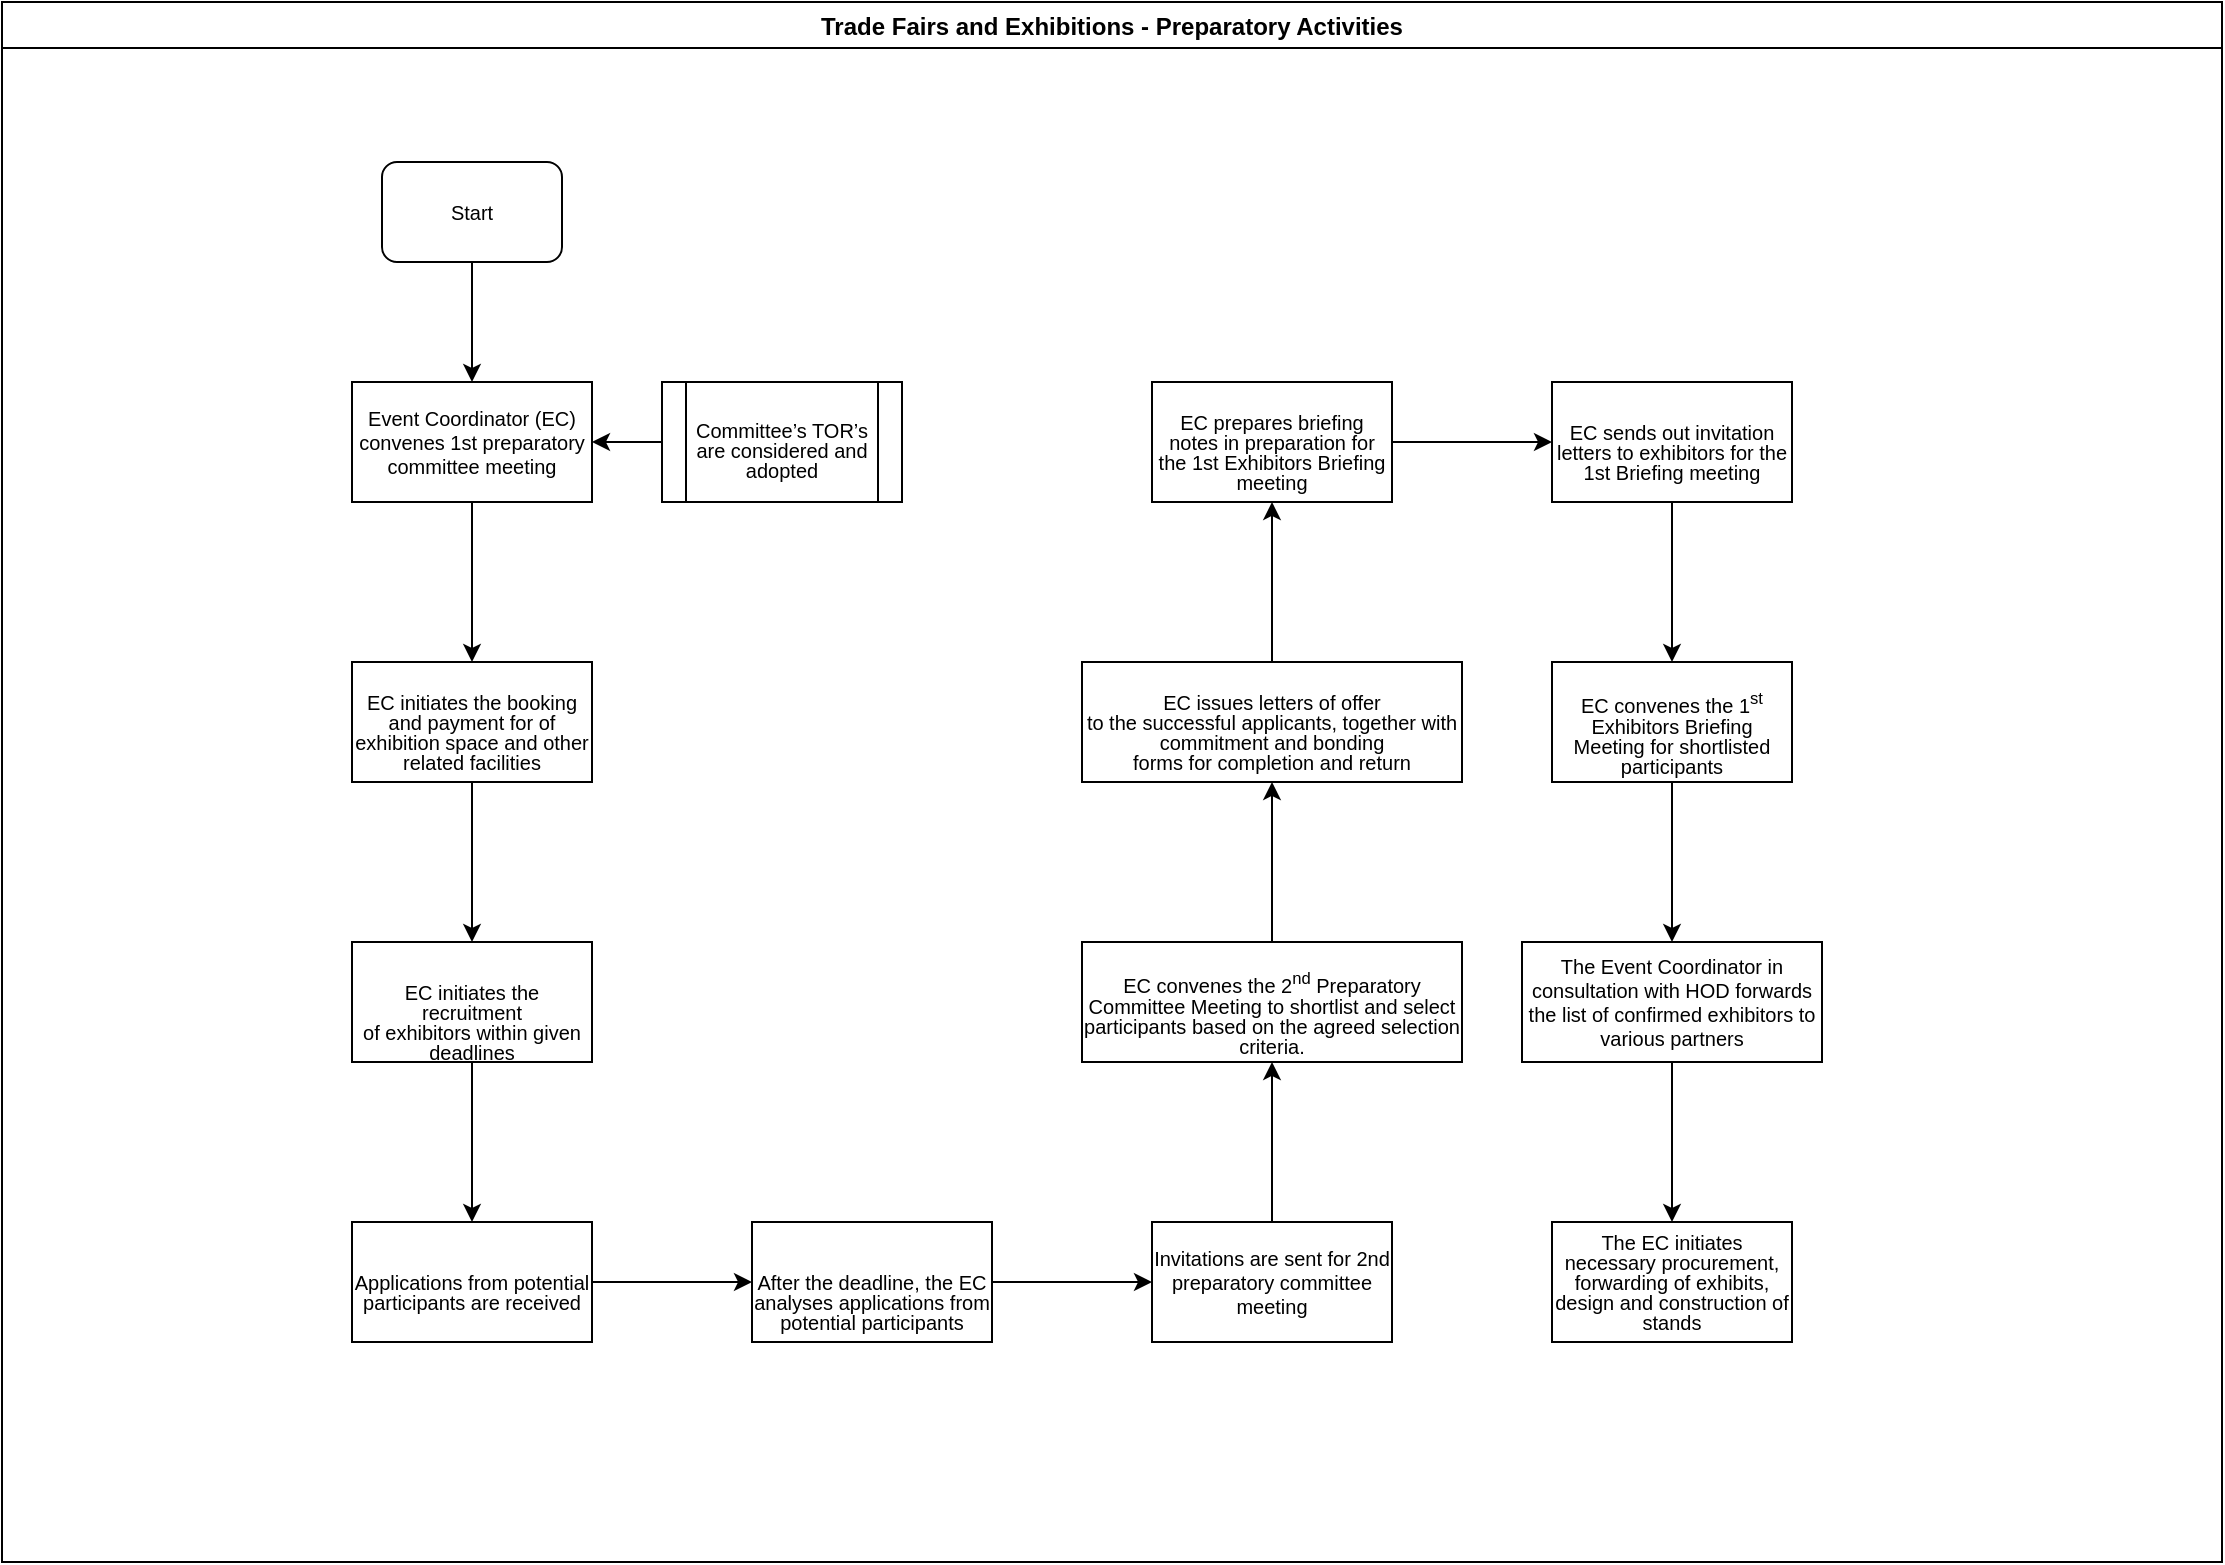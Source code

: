 <mxfile version="13.7.1" type="github">
  <diagram id="VyclkDzrTjf0wuCmbSBq" name="Page-1">
    <mxGraphModel dx="910" dy="487" grid="1" gridSize="10" guides="1" tooltips="1" connect="1" arrows="1" fold="1" page="1" pageScale="1" pageWidth="1169" pageHeight="827" math="0" shadow="0">
      <root>
        <mxCell id="0" />
        <mxCell id="1" parent="0" />
        <mxCell id="BOvM9oNE_HO5xxUdQuAv-1" value="Trade Fairs and Exhibitions - Preparatory Activities" style="swimlane;" vertex="1" parent="1">
          <mxGeometry x="10" y="20" width="1110" height="780" as="geometry" />
        </mxCell>
        <mxCell id="BOvM9oNE_HO5xxUdQuAv-2" value="Start" style="rounded=1;whiteSpace=wrap;html=1;fontSize=10;" vertex="1" parent="BOvM9oNE_HO5xxUdQuAv-1">
          <mxGeometry x="190" y="80" width="90" height="50" as="geometry" />
        </mxCell>
        <mxCell id="BOvM9oNE_HO5xxUdQuAv-5" value="Event Coordinator (EC) convenes 1st preparatory committee meeting" style="rounded=0;whiteSpace=wrap;html=1;fontSize=10;" vertex="1" parent="BOvM9oNE_HO5xxUdQuAv-1">
          <mxGeometry x="175" y="190" width="120" height="60" as="geometry" />
        </mxCell>
        <mxCell id="BOvM9oNE_HO5xxUdQuAv-4" value="" style="edgeStyle=orthogonalEdgeStyle;rounded=0;orthogonalLoop=1;jettySize=auto;html=1;entryX=0.5;entryY=0;entryDx=0;entryDy=0;" edge="1" parent="BOvM9oNE_HO5xxUdQuAv-1" source="BOvM9oNE_HO5xxUdQuAv-2" target="BOvM9oNE_HO5xxUdQuAv-5">
          <mxGeometry relative="1" as="geometry">
            <mxPoint x="235" y="195" as="targetPoint" />
          </mxGeometry>
        </mxCell>
        <mxCell id="BOvM9oNE_HO5xxUdQuAv-8" value="" style="edgeStyle=orthogonalEdgeStyle;rounded=0;orthogonalLoop=1;jettySize=auto;html=1;fontSize=10;entryX=1;entryY=0.5;entryDx=0;entryDy=0;exitX=0;exitY=0.5;exitDx=0;exitDy=0;" edge="1" parent="BOvM9oNE_HO5xxUdQuAv-1" source="BOvM9oNE_HO5xxUdQuAv-9" target="BOvM9oNE_HO5xxUdQuAv-5">
          <mxGeometry relative="1" as="geometry">
            <mxPoint x="380" y="220" as="sourcePoint" />
            <mxPoint x="290" y="220" as="targetPoint" />
          </mxGeometry>
        </mxCell>
        <mxCell id="BOvM9oNE_HO5xxUdQuAv-9" value="&lt;p style=&quot;margin-bottom: 0in ; line-height: 100%&quot;&gt;&lt;br/&gt;&lt;font face=&quot;Arial, serif&quot;&gt;Committee’s TOR’s are considered and&lt;br/&gt;adopted&lt;/font&gt;&lt;/p&gt;&lt;br/&gt;" style="shape=process;whiteSpace=wrap;html=1;backgroundOutline=1;fontSize=10;" vertex="1" parent="BOvM9oNE_HO5xxUdQuAv-1">
          <mxGeometry x="330" y="190" width="120" height="60" as="geometry" />
        </mxCell>
        <mxCell id="BOvM9oNE_HO5xxUdQuAv-13" value="" style="edgeStyle=orthogonalEdgeStyle;rounded=0;orthogonalLoop=1;jettySize=auto;html=1;fontSize=10;" edge="1" parent="1" source="BOvM9oNE_HO5xxUdQuAv-10" target="BOvM9oNE_HO5xxUdQuAv-12">
          <mxGeometry relative="1" as="geometry" />
        </mxCell>
        <mxCell id="BOvM9oNE_HO5xxUdQuAv-10" value="&lt;p style=&quot;margin-bottom: 0in ; line-height: 100%&quot;&gt;&lt;font face=&quot;Arial, serif&quot;&gt;EC initiates the booking and payment for  of exhibition space and other related facilities&lt;/font&gt;&lt;/p&gt;" style="whiteSpace=wrap;html=1;rounded=0;fontSize=10;" vertex="1" parent="1">
          <mxGeometry x="185" y="350" width="120" height="60" as="geometry" />
        </mxCell>
        <mxCell id="BOvM9oNE_HO5xxUdQuAv-11" value="" style="edgeStyle=orthogonalEdgeStyle;rounded=0;orthogonalLoop=1;jettySize=auto;html=1;fontSize=10;" edge="1" parent="1" source="BOvM9oNE_HO5xxUdQuAv-5" target="BOvM9oNE_HO5xxUdQuAv-10">
          <mxGeometry relative="1" as="geometry" />
        </mxCell>
        <mxCell id="BOvM9oNE_HO5xxUdQuAv-15" value="" style="edgeStyle=orthogonalEdgeStyle;rounded=0;orthogonalLoop=1;jettySize=auto;html=1;fontSize=10;" edge="1" parent="1" source="BOvM9oNE_HO5xxUdQuAv-12" target="BOvM9oNE_HO5xxUdQuAv-14">
          <mxGeometry relative="1" as="geometry" />
        </mxCell>
        <mxCell id="BOvM9oNE_HO5xxUdQuAv-12" value="&lt;p style=&quot;margin-bottom: 0in ; line-height: 100%&quot;&gt;&lt;br&gt;&lt;font face=&quot;Arial, serif&quot;&gt;EC initiates the recruitment&lt;br&gt;of exhibitors within given deadlines&lt;/font&gt;&lt;/p&gt;" style="whiteSpace=wrap;html=1;rounded=0;fontSize=10;" vertex="1" parent="1">
          <mxGeometry x="185" y="490" width="120" height="60" as="geometry" />
        </mxCell>
        <mxCell id="BOvM9oNE_HO5xxUdQuAv-17" value="" style="edgeStyle=orthogonalEdgeStyle;rounded=0;orthogonalLoop=1;jettySize=auto;html=1;fontSize=10;" edge="1" parent="1" source="BOvM9oNE_HO5xxUdQuAv-14" target="BOvM9oNE_HO5xxUdQuAv-16">
          <mxGeometry relative="1" as="geometry" />
        </mxCell>
        <mxCell id="BOvM9oNE_HO5xxUdQuAv-14" value="&lt;p style=&quot;margin-bottom: 0in ; line-height: 100%&quot;&gt;&lt;font face=&quot;Arial, serif&quot;&gt;Applications from potential participants are received&lt;/font&gt;&lt;/p&gt;" style="whiteSpace=wrap;html=1;rounded=0;fontSize=10;" vertex="1" parent="1">
          <mxGeometry x="185" y="630" width="120" height="60" as="geometry" />
        </mxCell>
        <mxCell id="BOvM9oNE_HO5xxUdQuAv-19" value="" style="edgeStyle=orthogonalEdgeStyle;rounded=0;orthogonalLoop=1;jettySize=auto;html=1;fontSize=10;" edge="1" parent="1" source="BOvM9oNE_HO5xxUdQuAv-16" target="BOvM9oNE_HO5xxUdQuAv-18">
          <mxGeometry relative="1" as="geometry" />
        </mxCell>
        <mxCell id="BOvM9oNE_HO5xxUdQuAv-16" value="&lt;p style=&quot;margin-bottom: 0in ; line-height: 100%&quot;&gt;&lt;br&gt;&lt;font face=&quot;Arial, serif&quot;&gt;After the deadline, the EC&lt;br&gt;analyses applications from potential participants&lt;/font&gt;&lt;/p&gt;" style="whiteSpace=wrap;html=1;rounded=0;fontSize=10;" vertex="1" parent="1">
          <mxGeometry x="385" y="630" width="120" height="60" as="geometry" />
        </mxCell>
        <mxCell id="BOvM9oNE_HO5xxUdQuAv-21" value="" style="edgeStyle=orthogonalEdgeStyle;rounded=0;orthogonalLoop=1;jettySize=auto;html=1;fontSize=10;" edge="1" parent="1" source="BOvM9oNE_HO5xxUdQuAv-18" target="BOvM9oNE_HO5xxUdQuAv-20">
          <mxGeometry relative="1" as="geometry" />
        </mxCell>
        <mxCell id="BOvM9oNE_HO5xxUdQuAv-18" value="Invitations are sent for 2nd preparatory committee meeting" style="whiteSpace=wrap;html=1;rounded=0;fontSize=10;" vertex="1" parent="1">
          <mxGeometry x="585" y="630" width="120" height="60" as="geometry" />
        </mxCell>
        <mxCell id="BOvM9oNE_HO5xxUdQuAv-23" value="" style="edgeStyle=orthogonalEdgeStyle;rounded=0;orthogonalLoop=1;jettySize=auto;html=1;fontSize=10;" edge="1" parent="1" source="BOvM9oNE_HO5xxUdQuAv-20" target="BOvM9oNE_HO5xxUdQuAv-22">
          <mxGeometry relative="1" as="geometry" />
        </mxCell>
        <mxCell id="BOvM9oNE_HO5xxUdQuAv-20" value="&lt;p style=&quot;margin-bottom: 0in ; line-height: 100%&quot;&gt;&lt;font face=&quot;Arial, serif&quot;&gt;EC convenes the &lt;/font&gt;&lt;font face=&quot;Arial, serif&quot;&gt;2&lt;/font&gt;&lt;sup&gt;&lt;font face=&quot;Arial, serif&quot;&gt;nd&lt;/font&gt;&lt;/sup&gt;&lt;font face=&quot;Arial, serif&quot;&gt; Preparatory Committee Meeting&lt;/font&gt;&lt;font face=&quot;Arial, serif&quot;&gt; to shortlist and select participants based on the agreed selection criteria.&lt;/font&gt;&lt;/p&gt;" style="whiteSpace=wrap;html=1;rounded=0;fontSize=10;" vertex="1" parent="1">
          <mxGeometry x="550" y="490" width="190" height="60" as="geometry" />
        </mxCell>
        <mxCell id="BOvM9oNE_HO5xxUdQuAv-25" value="" style="edgeStyle=orthogonalEdgeStyle;rounded=0;orthogonalLoop=1;jettySize=auto;html=1;fontSize=10;" edge="1" parent="1" source="BOvM9oNE_HO5xxUdQuAv-22" target="BOvM9oNE_HO5xxUdQuAv-24">
          <mxGeometry relative="1" as="geometry" />
        </mxCell>
        <mxCell id="BOvM9oNE_HO5xxUdQuAv-22" value="&lt;p style=&quot;margin-bottom: 0in ; line-height: 100%&quot;&gt;&lt;font face=&quot;Arial, serif&quot;&gt;EC issues letters of offer&lt;br&gt;to the successful applicants, together with commitment and bonding&lt;br&gt;forms for completion and return&lt;/font&gt;&lt;/p&gt;" style="whiteSpace=wrap;html=1;rounded=0;fontSize=10;" vertex="1" parent="1">
          <mxGeometry x="550" y="350" width="190" height="60" as="geometry" />
        </mxCell>
        <mxCell id="BOvM9oNE_HO5xxUdQuAv-27" value="" style="edgeStyle=orthogonalEdgeStyle;rounded=0;orthogonalLoop=1;jettySize=auto;html=1;fontSize=10;" edge="1" parent="1" source="BOvM9oNE_HO5xxUdQuAv-24" target="BOvM9oNE_HO5xxUdQuAv-26">
          <mxGeometry relative="1" as="geometry" />
        </mxCell>
        <mxCell id="BOvM9oNE_HO5xxUdQuAv-24" value="&lt;p style=&quot;margin-bottom: 0in ; line-height: 100%&quot;&gt;&lt;font face=&quot;Arial, serif&quot;&gt;EC prepares briefing notes in preparation for the 1st Exhibitors Briefing meeting&lt;/font&gt;&lt;/p&gt;" style="whiteSpace=wrap;html=1;rounded=0;fontSize=10;" vertex="1" parent="1">
          <mxGeometry x="585" y="210" width="120" height="60" as="geometry" />
        </mxCell>
        <mxCell id="BOvM9oNE_HO5xxUdQuAv-29" value="" style="edgeStyle=orthogonalEdgeStyle;rounded=0;orthogonalLoop=1;jettySize=auto;html=1;fontSize=10;" edge="1" parent="1" source="BOvM9oNE_HO5xxUdQuAv-26" target="BOvM9oNE_HO5xxUdQuAv-28">
          <mxGeometry relative="1" as="geometry" />
        </mxCell>
        <mxCell id="BOvM9oNE_HO5xxUdQuAv-26" value="&lt;p style=&quot;margin-bottom: 0in ; line-height: 100%&quot;&gt;&lt;font face=&quot;Arial, serif&quot;&gt;EC sends out invitation letters to exhibitors for the 1st Briefing meeting&lt;/font&gt;&lt;/p&gt;" style="whiteSpace=wrap;html=1;rounded=0;fontSize=10;" vertex="1" parent="1">
          <mxGeometry x="785" y="210" width="120" height="60" as="geometry" />
        </mxCell>
        <mxCell id="BOvM9oNE_HO5xxUdQuAv-31" value="" style="edgeStyle=orthogonalEdgeStyle;rounded=0;orthogonalLoop=1;jettySize=auto;html=1;fontSize=10;" edge="1" parent="1" source="BOvM9oNE_HO5xxUdQuAv-28" target="BOvM9oNE_HO5xxUdQuAv-30">
          <mxGeometry relative="1" as="geometry" />
        </mxCell>
        <mxCell id="BOvM9oNE_HO5xxUdQuAv-28" value="&lt;p style=&quot;margin-bottom: 0in ; line-height: 100%&quot;&gt;&lt;font face=&quot;Arial, serif&quot;&gt;EC convenes the &lt;/font&gt;&lt;font face=&quot;Arial, serif&quot;&gt;1&lt;/font&gt;&lt;sup&gt;&lt;font face=&quot;Arial, serif&quot;&gt;st&lt;/font&gt;&lt;/sup&gt;&lt;font face=&quot;Arial, serif&quot;&gt; Exhibitors Briefing Meeting&lt;/font&gt;&lt;font face=&quot;Arial, serif&quot;&gt; for shortlisted participants&lt;/font&gt;&lt;/p&gt;" style="whiteSpace=wrap;html=1;rounded=0;fontSize=10;" vertex="1" parent="1">
          <mxGeometry x="785" y="350" width="120" height="60" as="geometry" />
        </mxCell>
        <mxCell id="BOvM9oNE_HO5xxUdQuAv-33" value="" style="edgeStyle=orthogonalEdgeStyle;rounded=0;orthogonalLoop=1;jettySize=auto;html=1;fontSize=10;" edge="1" parent="1" source="BOvM9oNE_HO5xxUdQuAv-30" target="BOvM9oNE_HO5xxUdQuAv-32">
          <mxGeometry relative="1" as="geometry" />
        </mxCell>
        <mxCell id="BOvM9oNE_HO5xxUdQuAv-30" value="The Event Coordinator in consultation with HOD forwards the list of confirmed exhibitors to various partners" style="whiteSpace=wrap;html=1;rounded=0;fontSize=10;" vertex="1" parent="1">
          <mxGeometry x="770" y="490" width="150" height="60" as="geometry" />
        </mxCell>
        <mxCell id="BOvM9oNE_HO5xxUdQuAv-32" value="&lt;p style=&quot;margin-bottom: 0.19in ; line-height: 100% ; font-size: 10px&quot; lang=&quot;en-US&quot;&gt;&lt;br style=&quot;font-size: 10px&quot;&gt;&lt;font style=&quot;font-size: 10px&quot; face=&quot;Times New Roman, serif&quot;&gt;&lt;font style=&quot;font-size: 10px&quot;&gt;&lt;font style=&quot;font-size: 10px&quot; face=&quot;Arial, serif&quot;&gt;&lt;font style=&quot;font-size: 10px&quot;&gt;The EC initiates necessary procurement, forwarding of exhibits, design and construction of stands&lt;/font&gt;&lt;/font&gt;&lt;/font&gt;&lt;/font&gt;&lt;br style=&quot;font-size: 10px&quot;&gt;&lt;/p&gt;" style="whiteSpace=wrap;html=1;rounded=0;fontSize=10;" vertex="1" parent="1">
          <mxGeometry x="785" y="630" width="120" height="60" as="geometry" />
        </mxCell>
      </root>
    </mxGraphModel>
  </diagram>
</mxfile>
